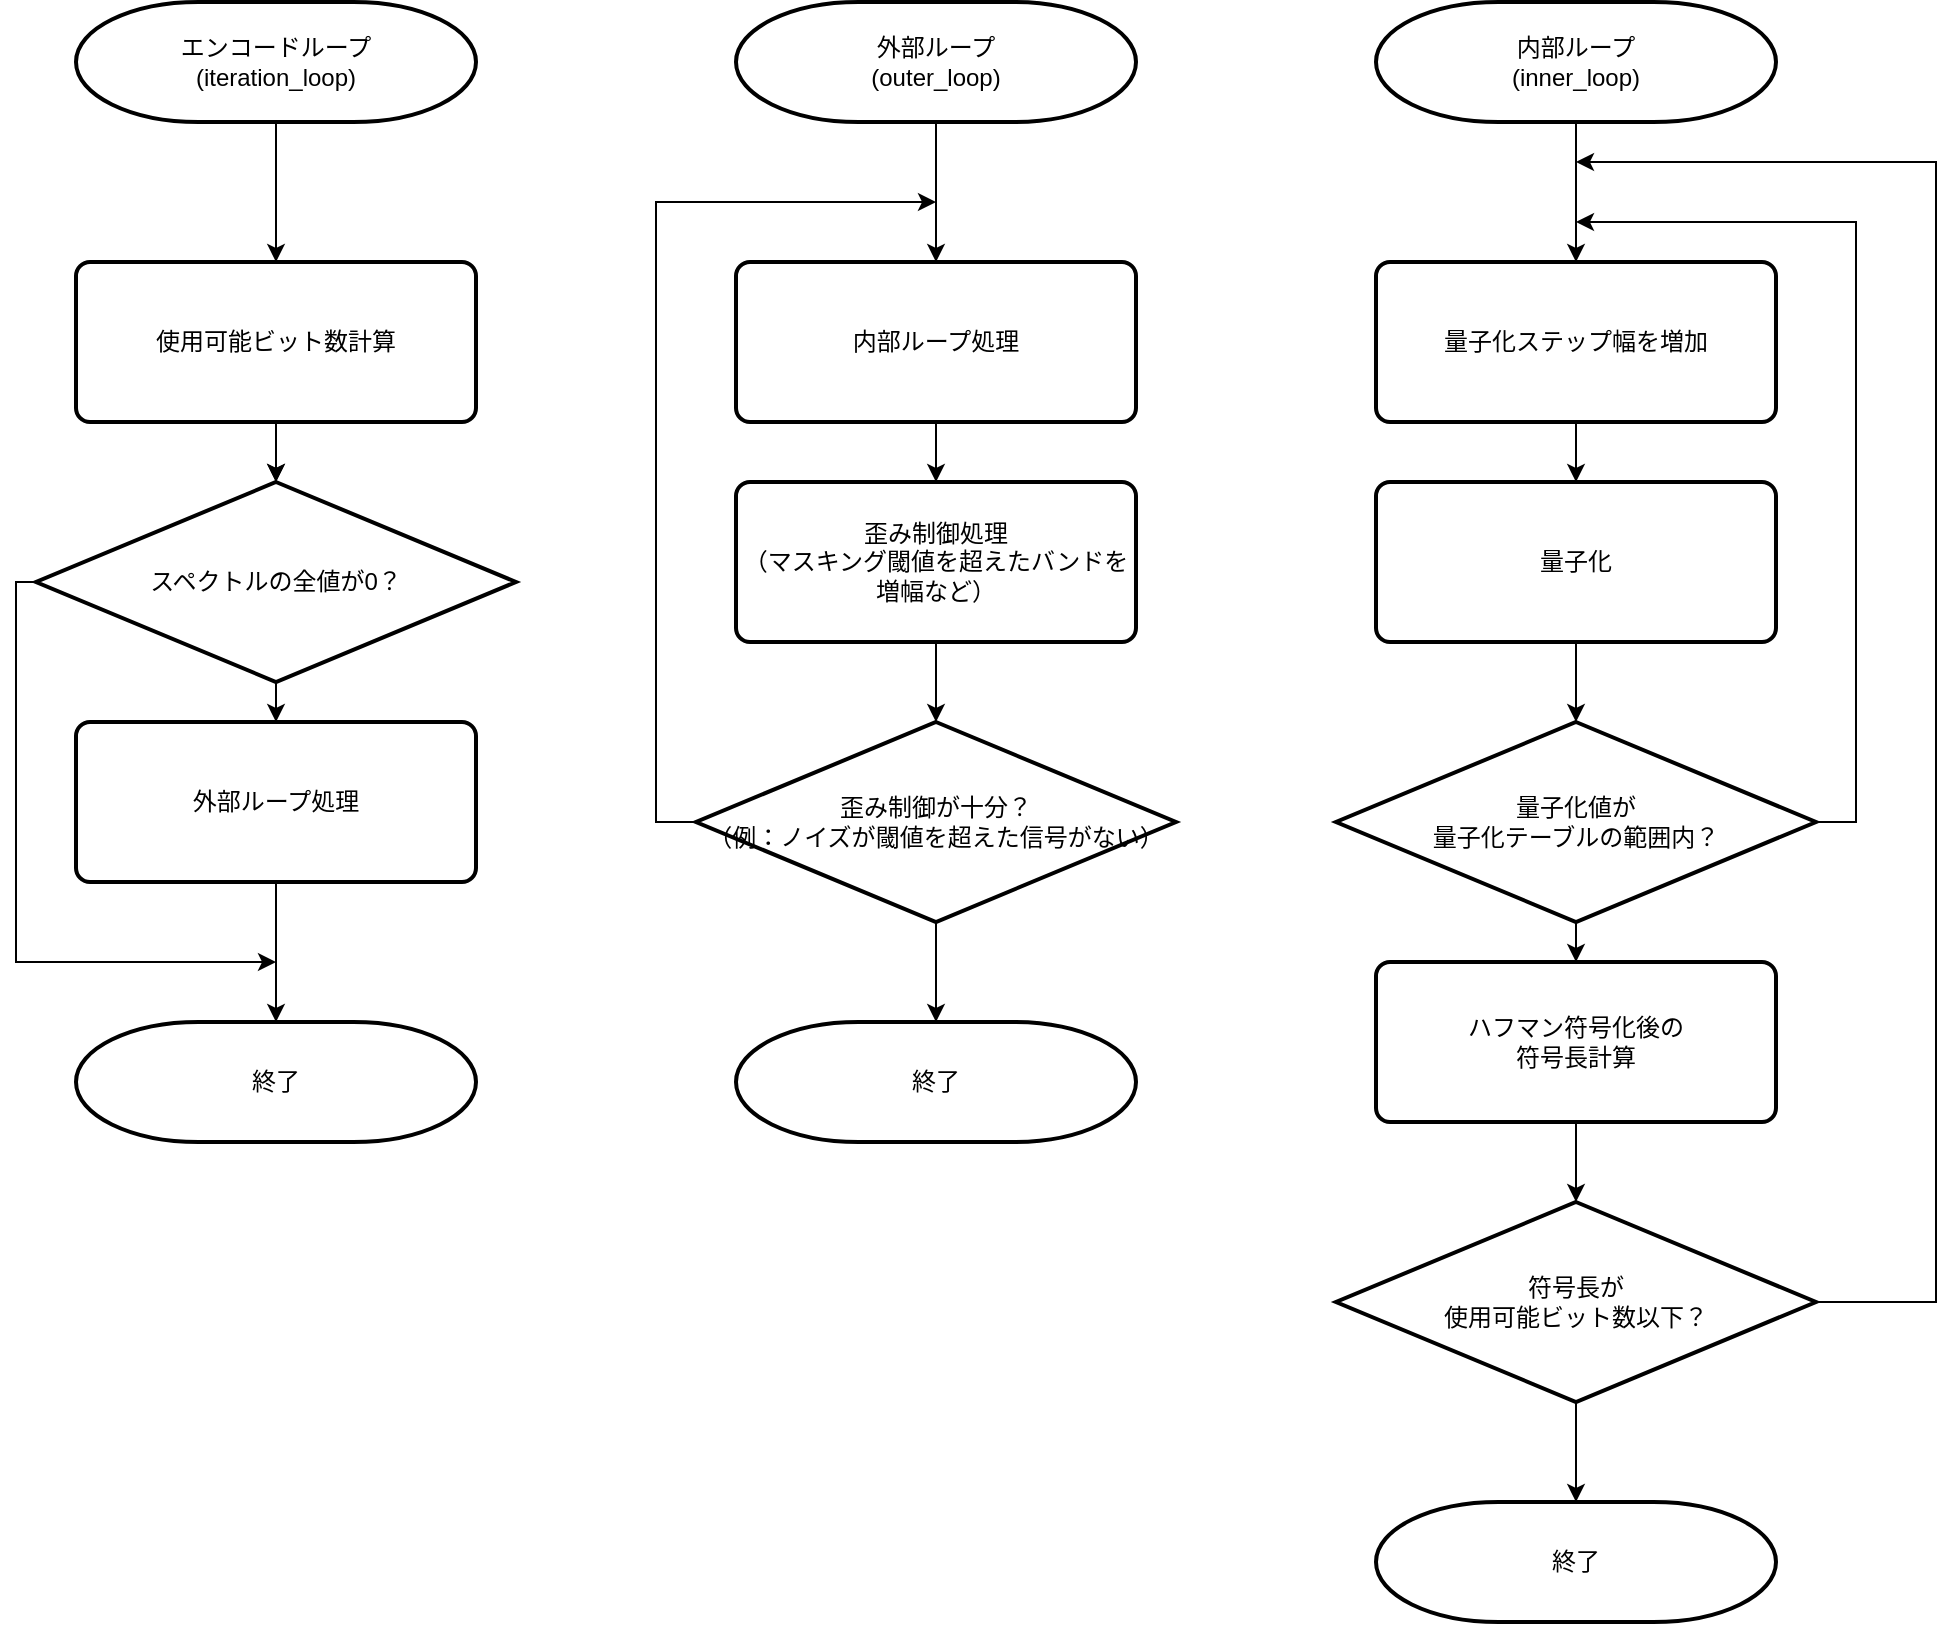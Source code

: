 <mxfile version="24.1.0" type="device">
  <diagram name="ページ1" id="MkQGCv9_dEXx3JhJKAsj">
    <mxGraphModel dx="3370" dy="2211" grid="1" gridSize="10" guides="1" tooltips="1" connect="1" arrows="1" fold="1" page="1" pageScale="1" pageWidth="2336" pageHeight="1654" math="0" shadow="0">
      <root>
        <mxCell id="0" />
        <mxCell id="1" parent="0" />
        <mxCell id="bUyuKT2G7bqXVr3a8qLy-1" value="量子化ステップ幅を増加" style="rounded=1;whiteSpace=wrap;html=1;absoluteArcSize=1;arcSize=14;strokeWidth=2;" vertex="1" parent="1">
          <mxGeometry x="440" y="130" width="200" height="80" as="geometry" />
        </mxCell>
        <mxCell id="bUyuKT2G7bqXVr3a8qLy-2" value="量子化" style="rounded=1;whiteSpace=wrap;html=1;absoluteArcSize=1;arcSize=14;strokeWidth=2;" vertex="1" parent="1">
          <mxGeometry x="440" y="240" width="200" height="80" as="geometry" />
        </mxCell>
        <mxCell id="bUyuKT2G7bqXVr3a8qLy-3" value="量子化値が&lt;br&gt;量子化テーブルの範囲内？" style="strokeWidth=2;html=1;shape=mxgraph.flowchart.decision;whiteSpace=wrap;" vertex="1" parent="1">
          <mxGeometry x="420" y="360" width="240" height="100" as="geometry" />
        </mxCell>
        <mxCell id="bUyuKT2G7bqXVr3a8qLy-4" value="" style="endArrow=classic;html=1;rounded=0;entryX=0.5;entryY=0;entryDx=0;entryDy=0;exitX=0.5;exitY=1;exitDx=0;exitDy=0;" edge="1" parent="1" source="bUyuKT2G7bqXVr3a8qLy-1" target="bUyuKT2G7bqXVr3a8qLy-2">
          <mxGeometry width="50" height="50" relative="1" as="geometry">
            <mxPoint x="500" y="320" as="sourcePoint" />
            <mxPoint x="550" y="270" as="targetPoint" />
          </mxGeometry>
        </mxCell>
        <mxCell id="bUyuKT2G7bqXVr3a8qLy-5" value="" style="endArrow=classic;html=1;rounded=0;exitX=0.5;exitY=1;exitDx=0;exitDy=0;" edge="1" parent="1" source="bUyuKT2G7bqXVr3a8qLy-2" target="bUyuKT2G7bqXVr3a8qLy-3">
          <mxGeometry width="50" height="50" relative="1" as="geometry">
            <mxPoint x="550" y="210" as="sourcePoint" />
            <mxPoint x="550" y="250" as="targetPoint" />
          </mxGeometry>
        </mxCell>
        <mxCell id="bUyuKT2G7bqXVr3a8qLy-6" value="内部ループ&lt;div&gt;(inner_loop)&lt;/div&gt;" style="strokeWidth=2;html=1;shape=mxgraph.flowchart.terminator;whiteSpace=wrap;" vertex="1" parent="1">
          <mxGeometry x="440" width="200" height="60" as="geometry" />
        </mxCell>
        <mxCell id="bUyuKT2G7bqXVr3a8qLy-7" value="" style="endArrow=classic;html=1;rounded=0;exitX=0.5;exitY=1;exitDx=0;exitDy=0;exitPerimeter=0;entryX=0.5;entryY=0;entryDx=0;entryDy=0;" edge="1" parent="1" source="bUyuKT2G7bqXVr3a8qLy-6" target="bUyuKT2G7bqXVr3a8qLy-1">
          <mxGeometry width="50" height="50" relative="1" as="geometry">
            <mxPoint x="550" y="210" as="sourcePoint" />
            <mxPoint x="540" y="110" as="targetPoint" />
          </mxGeometry>
        </mxCell>
        <mxCell id="bUyuKT2G7bqXVr3a8qLy-8" value="" style="endArrow=classic;html=1;rounded=0;exitX=1;exitY=0.5;exitDx=0;exitDy=0;exitPerimeter=0;" edge="1" parent="1" source="bUyuKT2G7bqXVr3a8qLy-3">
          <mxGeometry width="50" height="50" relative="1" as="geometry">
            <mxPoint x="680" y="450" as="sourcePoint" />
            <mxPoint x="540" y="110" as="targetPoint" />
            <Array as="points">
              <mxPoint x="680" y="410" />
              <mxPoint x="680" y="110" />
              <mxPoint x="610" y="110" />
            </Array>
          </mxGeometry>
        </mxCell>
        <mxCell id="bUyuKT2G7bqXVr3a8qLy-9" value="ハフマン符号化後の&lt;div&gt;符号長計算&lt;/div&gt;" style="rounded=1;whiteSpace=wrap;html=1;absoluteArcSize=1;arcSize=14;strokeWidth=2;" vertex="1" parent="1">
          <mxGeometry x="440" y="480" width="200" height="80" as="geometry" />
        </mxCell>
        <mxCell id="bUyuKT2G7bqXVr3a8qLy-10" value="符号長が&lt;br&gt;使用可能ビット数以下？" style="strokeWidth=2;html=1;shape=mxgraph.flowchart.decision;whiteSpace=wrap;" vertex="1" parent="1">
          <mxGeometry x="420" y="600" width="240" height="100" as="geometry" />
        </mxCell>
        <mxCell id="bUyuKT2G7bqXVr3a8qLy-11" value="" style="endArrow=classic;html=1;rounded=0;exitX=1;exitY=0.5;exitDx=0;exitDy=0;exitPerimeter=0;" edge="1" parent="1" source="bUyuKT2G7bqXVr3a8qLy-10">
          <mxGeometry width="50" height="50" relative="1" as="geometry">
            <mxPoint x="690" y="730" as="sourcePoint" />
            <mxPoint x="540" y="80" as="targetPoint" />
            <Array as="points">
              <mxPoint x="720" y="650" />
              <mxPoint x="720" y="420" />
              <mxPoint x="720" y="80" />
              <mxPoint x="620" y="80" />
            </Array>
          </mxGeometry>
        </mxCell>
        <mxCell id="bUyuKT2G7bqXVr3a8qLy-12" value="" style="endArrow=classic;html=1;rounded=0;entryX=0.5;entryY=0;entryDx=0;entryDy=0;" edge="1" parent="1" target="bUyuKT2G7bqXVr3a8qLy-9">
          <mxGeometry width="50" height="50" relative="1" as="geometry">
            <mxPoint x="540" y="460" as="sourcePoint" />
            <mxPoint x="550" y="370" as="targetPoint" />
          </mxGeometry>
        </mxCell>
        <mxCell id="bUyuKT2G7bqXVr3a8qLy-13" value="" style="endArrow=classic;html=1;rounded=0;entryX=0.5;entryY=0;entryDx=0;entryDy=0;entryPerimeter=0;exitX=0.5;exitY=1;exitDx=0;exitDy=0;" edge="1" parent="1" source="bUyuKT2G7bqXVr3a8qLy-9" target="bUyuKT2G7bqXVr3a8qLy-10">
          <mxGeometry width="50" height="50" relative="1" as="geometry">
            <mxPoint x="540" y="590" as="sourcePoint" />
            <mxPoint x="550" y="520" as="targetPoint" />
          </mxGeometry>
        </mxCell>
        <mxCell id="bUyuKT2G7bqXVr3a8qLy-14" value="終了" style="strokeWidth=2;html=1;shape=mxgraph.flowchart.terminator;whiteSpace=wrap;" vertex="1" parent="1">
          <mxGeometry x="440" y="750" width="200" height="60" as="geometry" />
        </mxCell>
        <mxCell id="bUyuKT2G7bqXVr3a8qLy-15" value="" style="endArrow=classic;html=1;rounded=0;entryX=0.5;entryY=0;entryDx=0;entryDy=0;entryPerimeter=0;" edge="1" parent="1" target="bUyuKT2G7bqXVr3a8qLy-14">
          <mxGeometry width="50" height="50" relative="1" as="geometry">
            <mxPoint x="540" y="700" as="sourcePoint" />
            <mxPoint x="550" y="610" as="targetPoint" />
          </mxGeometry>
        </mxCell>
        <mxCell id="bUyuKT2G7bqXVr3a8qLy-16" value="外部ループ&lt;div&gt;(outer_loop)&lt;/div&gt;" style="strokeWidth=2;html=1;shape=mxgraph.flowchart.terminator;whiteSpace=wrap;" vertex="1" parent="1">
          <mxGeometry x="120" width="200" height="60" as="geometry" />
        </mxCell>
        <mxCell id="bUyuKT2G7bqXVr3a8qLy-17" value="内部ループ処理" style="rounded=1;whiteSpace=wrap;html=1;absoluteArcSize=1;arcSize=14;strokeWidth=2;" vertex="1" parent="1">
          <mxGeometry x="120" y="130" width="200" height="80" as="geometry" />
        </mxCell>
        <mxCell id="bUyuKT2G7bqXVr3a8qLy-18" value="歪み制御処理&lt;div&gt;（マスキング閾値を超えたバンドを増幅など）&lt;/div&gt;" style="rounded=1;whiteSpace=wrap;html=1;absoluteArcSize=1;arcSize=14;strokeWidth=2;" vertex="1" parent="1">
          <mxGeometry x="120" y="240" width="200" height="80" as="geometry" />
        </mxCell>
        <mxCell id="bUyuKT2G7bqXVr3a8qLy-20" value="歪み制御が十分？&lt;div&gt;（例：ノイズが閾値を超えた信号がない）&lt;/div&gt;" style="strokeWidth=2;html=1;shape=mxgraph.flowchart.decision;whiteSpace=wrap;" vertex="1" parent="1">
          <mxGeometry x="100" y="360" width="240" height="100" as="geometry" />
        </mxCell>
        <mxCell id="bUyuKT2G7bqXVr3a8qLy-21" value="" style="endArrow=classic;html=1;rounded=0;entryX=0.5;entryY=0;entryDx=0;entryDy=0;exitX=0.5;exitY=1;exitDx=0;exitDy=0;exitPerimeter=0;" edge="1" parent="1" source="bUyuKT2G7bqXVr3a8qLy-16" target="bUyuKT2G7bqXVr3a8qLy-17">
          <mxGeometry width="50" height="50" relative="1" as="geometry">
            <mxPoint x="550" y="220" as="sourcePoint" />
            <mxPoint x="550" y="250" as="targetPoint" />
          </mxGeometry>
        </mxCell>
        <mxCell id="bUyuKT2G7bqXVr3a8qLy-22" value="" style="endArrow=classic;html=1;rounded=0;entryX=0.5;entryY=0;entryDx=0;entryDy=0;" edge="1" parent="1" target="bUyuKT2G7bqXVr3a8qLy-18">
          <mxGeometry width="50" height="50" relative="1" as="geometry">
            <mxPoint x="220" y="210" as="sourcePoint" />
            <mxPoint x="230" y="140" as="targetPoint" />
          </mxGeometry>
        </mxCell>
        <mxCell id="bUyuKT2G7bqXVr3a8qLy-23" value="" style="endArrow=classic;html=1;rounded=0;entryX=0.5;entryY=0;entryDx=0;entryDy=0;entryPerimeter=0;exitX=0.5;exitY=1;exitDx=0;exitDy=0;" edge="1" parent="1" source="bUyuKT2G7bqXVr3a8qLy-18" target="bUyuKT2G7bqXVr3a8qLy-20">
          <mxGeometry width="50" height="50" relative="1" as="geometry">
            <mxPoint x="230" y="220" as="sourcePoint" />
            <mxPoint x="230" y="250" as="targetPoint" />
          </mxGeometry>
        </mxCell>
        <mxCell id="bUyuKT2G7bqXVr3a8qLy-24" value="" style="endArrow=classic;html=1;rounded=0;exitX=0;exitY=0.5;exitDx=0;exitDy=0;exitPerimeter=0;" edge="1" parent="1" source="bUyuKT2G7bqXVr3a8qLy-20">
          <mxGeometry width="50" height="50" relative="1" as="geometry">
            <mxPoint x="80" y="100" as="sourcePoint" />
            <mxPoint x="220" y="100" as="targetPoint" />
            <Array as="points">
              <mxPoint x="80" y="410" />
              <mxPoint x="80" y="100" />
            </Array>
          </mxGeometry>
        </mxCell>
        <mxCell id="bUyuKT2G7bqXVr3a8qLy-25" value="終了" style="strokeWidth=2;html=1;shape=mxgraph.flowchart.terminator;whiteSpace=wrap;" vertex="1" parent="1">
          <mxGeometry x="120" y="510" width="200" height="60" as="geometry" />
        </mxCell>
        <mxCell id="bUyuKT2G7bqXVr3a8qLy-26" value="" style="endArrow=classic;html=1;rounded=0;entryX=0.5;entryY=0;entryDx=0;entryDy=0;entryPerimeter=0;exitX=0.5;exitY=1;exitDx=0;exitDy=0;exitPerimeter=0;" edge="1" parent="1" target="bUyuKT2G7bqXVr3a8qLy-25" source="bUyuKT2G7bqXVr3a8qLy-20">
          <mxGeometry width="50" height="50" relative="1" as="geometry">
            <mxPoint x="220" y="470" as="sourcePoint" />
            <mxPoint x="230" y="370" as="targetPoint" />
          </mxGeometry>
        </mxCell>
        <mxCell id="bUyuKT2G7bqXVr3a8qLy-27" value="エンコードループ&lt;div&gt;(iteration_loop)&lt;/div&gt;" style="strokeWidth=2;html=1;shape=mxgraph.flowchart.terminator;whiteSpace=wrap;" vertex="1" parent="1">
          <mxGeometry x="-210" width="200" height="60" as="geometry" />
        </mxCell>
        <mxCell id="bUyuKT2G7bqXVr3a8qLy-38" value="" style="edgeStyle=orthogonalEdgeStyle;rounded=0;orthogonalLoop=1;jettySize=auto;html=1;" edge="1" parent="1" source="bUyuKT2G7bqXVr3a8qLy-28" target="bUyuKT2G7bqXVr3a8qLy-30">
          <mxGeometry relative="1" as="geometry" />
        </mxCell>
        <mxCell id="bUyuKT2G7bqXVr3a8qLy-28" value="使用可能ビット数計算" style="rounded=1;whiteSpace=wrap;html=1;absoluteArcSize=1;arcSize=14;strokeWidth=2;" vertex="1" parent="1">
          <mxGeometry x="-210" y="130" width="200" height="80" as="geometry" />
        </mxCell>
        <mxCell id="bUyuKT2G7bqXVr3a8qLy-30" value="スペクトルの全値が0？" style="strokeWidth=2;html=1;shape=mxgraph.flowchart.decision;whiteSpace=wrap;" vertex="1" parent="1">
          <mxGeometry x="-230" y="240" width="240" height="100" as="geometry" />
        </mxCell>
        <mxCell id="bUyuKT2G7bqXVr3a8qLy-31" value="" style="endArrow=classic;html=1;rounded=0;entryX=0.5;entryY=0;entryDx=0;entryDy=0;exitX=0.5;exitY=1;exitDx=0;exitDy=0;exitPerimeter=0;" edge="1" parent="1" source="bUyuKT2G7bqXVr3a8qLy-27" target="bUyuKT2G7bqXVr3a8qLy-28">
          <mxGeometry width="50" height="50" relative="1" as="geometry">
            <mxPoint x="220" y="220" as="sourcePoint" />
            <mxPoint x="220" y="250" as="targetPoint" />
          </mxGeometry>
        </mxCell>
        <mxCell id="bUyuKT2G7bqXVr3a8qLy-32" value="" style="endArrow=classic;html=1;rounded=0;entryX=0.5;entryY=0;entryDx=0;entryDy=0;" edge="1" parent="1">
          <mxGeometry width="50" height="50" relative="1" as="geometry">
            <mxPoint x="-110" y="210" as="sourcePoint" />
            <mxPoint x="-110" y="240" as="targetPoint" />
          </mxGeometry>
        </mxCell>
        <mxCell id="bUyuKT2G7bqXVr3a8qLy-35" value="終了" style="strokeWidth=2;html=1;shape=mxgraph.flowchart.terminator;whiteSpace=wrap;" vertex="1" parent="1">
          <mxGeometry x="-210" y="510" width="200" height="60" as="geometry" />
        </mxCell>
        <mxCell id="bUyuKT2G7bqXVr3a8qLy-37" value="外部ループ処理" style="rounded=1;whiteSpace=wrap;html=1;absoluteArcSize=1;arcSize=14;strokeWidth=2;" vertex="1" parent="1">
          <mxGeometry x="-210" y="360" width="200" height="80" as="geometry" />
        </mxCell>
        <mxCell id="bUyuKT2G7bqXVr3a8qLy-39" value="" style="endArrow=classic;html=1;rounded=0;entryX=0.5;entryY=0;entryDx=0;entryDy=0;exitX=0.5;exitY=1;exitDx=0;exitDy=0;exitPerimeter=0;" edge="1" parent="1" source="bUyuKT2G7bqXVr3a8qLy-30" target="bUyuKT2G7bqXVr3a8qLy-37">
          <mxGeometry width="50" height="50" relative="1" as="geometry">
            <mxPoint x="-100" y="220" as="sourcePoint" />
            <mxPoint x="-100" y="250" as="targetPoint" />
          </mxGeometry>
        </mxCell>
        <mxCell id="bUyuKT2G7bqXVr3a8qLy-40" value="" style="endArrow=classic;html=1;rounded=0;entryX=0.5;entryY=0;entryDx=0;entryDy=0;entryPerimeter=0;exitX=0.5;exitY=1;exitDx=0;exitDy=0;" edge="1" parent="1" source="bUyuKT2G7bqXVr3a8qLy-37" target="bUyuKT2G7bqXVr3a8qLy-35">
          <mxGeometry width="50" height="50" relative="1" as="geometry">
            <mxPoint x="-110" y="460" as="sourcePoint" />
            <mxPoint x="-100" y="390" as="targetPoint" />
          </mxGeometry>
        </mxCell>
        <mxCell id="bUyuKT2G7bqXVr3a8qLy-42" value="" style="endArrow=classic;html=1;rounded=0;exitX=0;exitY=0.5;exitDx=0;exitDy=0;exitPerimeter=0;" edge="1" parent="1" source="bUyuKT2G7bqXVr3a8qLy-30">
          <mxGeometry width="50" height="50" relative="1" as="geometry">
            <mxPoint x="-100" y="450" as="sourcePoint" />
            <mxPoint x="-110" y="480" as="targetPoint" />
            <Array as="points">
              <mxPoint x="-240" y="290" />
              <mxPoint x="-240" y="480" />
            </Array>
          </mxGeometry>
        </mxCell>
      </root>
    </mxGraphModel>
  </diagram>
</mxfile>
